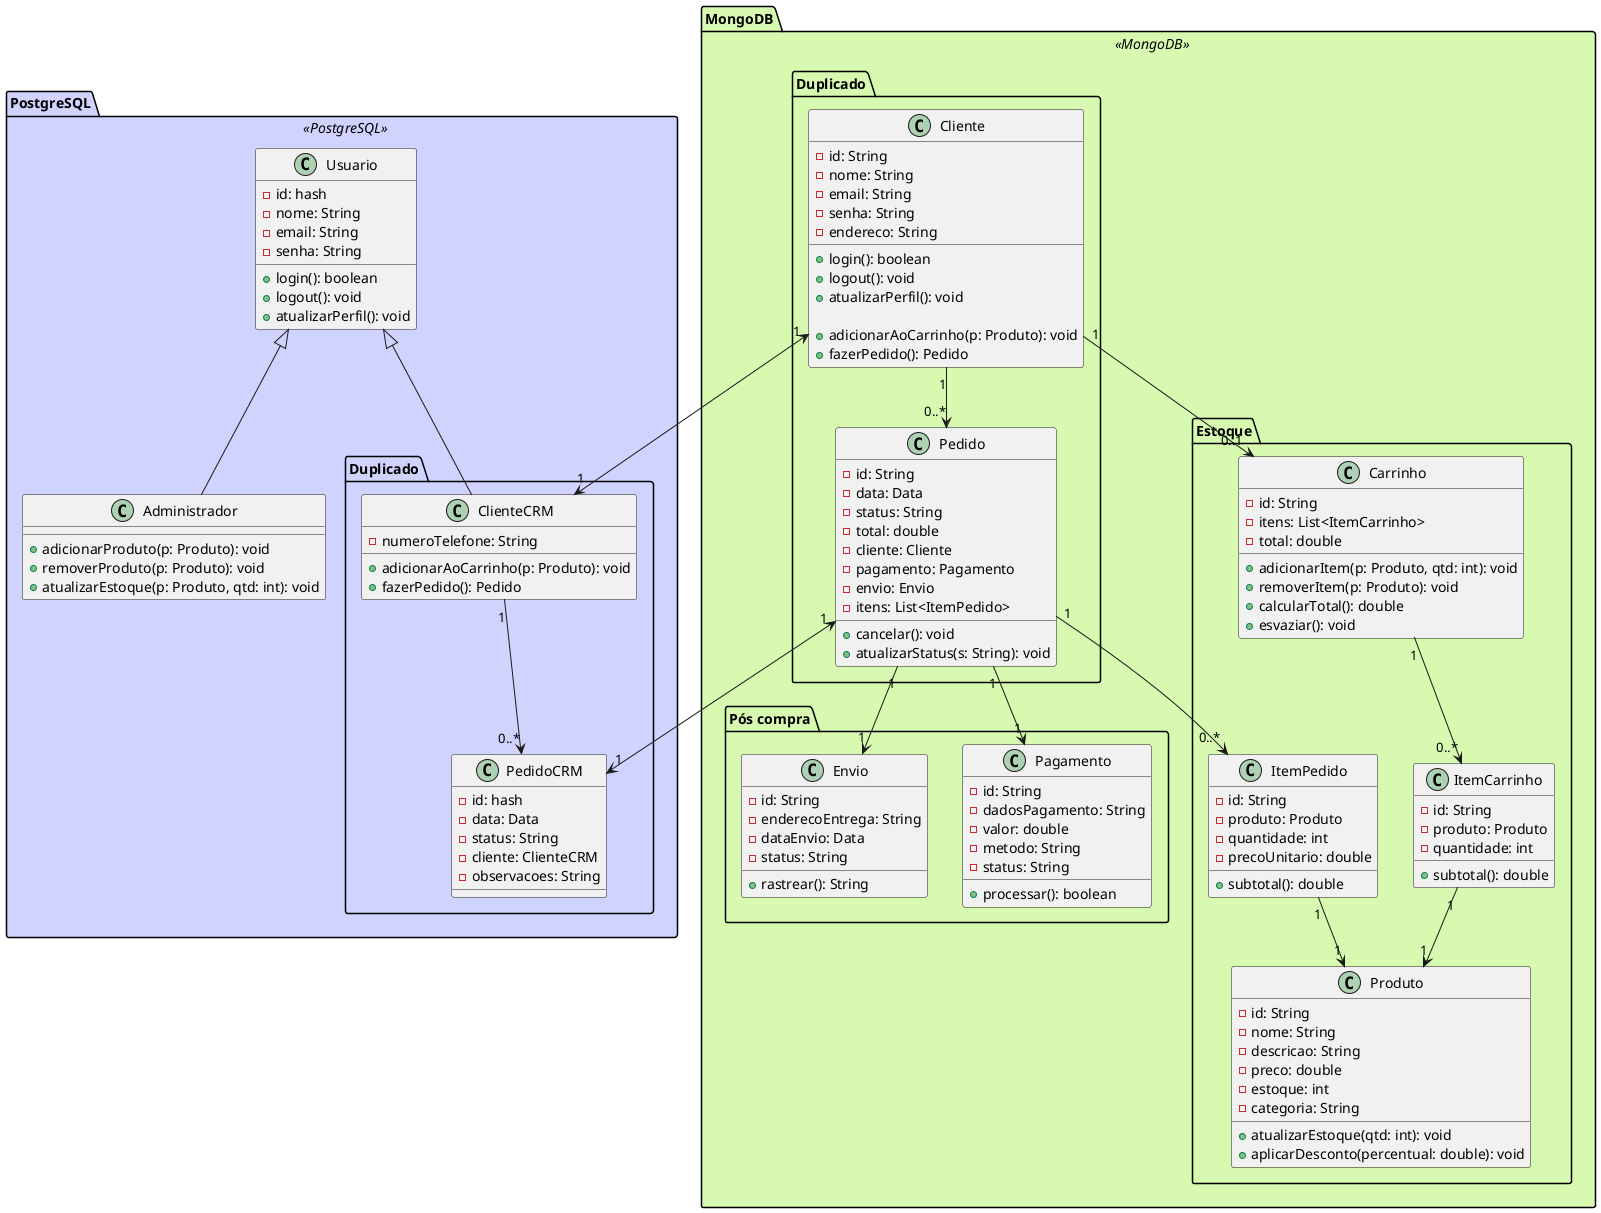 @startuml diagrama-classes-bd
' Diagrama de Classes - E-commerce Completo com Cardinalidade

skinparam package {
  BackgroundColor<<MongoDB>> #d7fab0ff
  BackgroundColor<<PostgreSQL>> #d1d3ffff
  BorderColor Black
}

package "PostgreSQL" <<PostgreSQL>> {
  class Usuario {
    - id: hash
    - nome: String
    - email: String
    - senha: String
    + login(): boolean
    + logout(): void
    + atualizarPerfil(): void
  }
  class Administrador {
    + adicionarProduto(p: Produto): void
    + removerProduto(p: Produto): void
    + atualizarEstoque(p: Produto, qtd: int): void
  }

  package Duplicado{
    class ClienteCRM {
      - numeroTelefone: String
      + adicionarAoCarrinho(p: Produto): void
      + fazerPedido(): Pedido
    }

    class PedidoCRM {
      - id: hash
      - data: Data
      - status: String
      - cliente: ClienteCRM
      - observacoes: String
    }
  }
}

package "MongoDB" <<MongoDB>>{
  package Duplicado{
    class Cliente{
      - id: String
      - nome: String
      - email: String
      - senha: String
      - endereco: String

      + login(): boolean
      + logout(): void
      + atualizarPerfil(): void

      + adicionarAoCarrinho(p: Produto): void
      + fazerPedido(): Pedido
    }

    class Pedido {
      - id: String
      - data: Data
      - status: String
      - total: double
      - cliente: Cliente
      - pagamento: Pagamento
      - envio: Envio
      - itens: List<ItemPedido>
      + cancelar(): void
      + atualizarStatus(s: String): void
    }
  }

  package "Estoque"{
    class Produto {
      - id: String
      - nome: String
      - descricao: String
      - preco: double
      - estoque: int
      - categoria: String
      + atualizarEstoque(qtd: int): void
      + aplicarDesconto(percentual: double): void
    }

    class Carrinho {
      - id: String
      - itens: List<ItemCarrinho>
      - total: double
      + adicionarItem(p: Produto, qtd: int): void
      + removerItem(p: Produto): void
      + calcularTotal(): double
      + esvaziar(): void
    }

    class ItemCarrinho {
      - id: String
      - produto: Produto
      - quantidade: int
      + subtotal(): double
    }

    class ItemPedido {
      - id: String
      - produto: Produto
      - quantidade: int
      - precoUnitario: double
      + subtotal(): double
    }
  }

  package "Pós compra"{
    class Pagamento {
      - id: String
      - dadosPagamento: String
      - valor: double
      - metodo: String
      - status: String
      + processar(): boolean
    }

    class Envio {
      - id: String
      - enderecoEntrega: String
      - dataEnvio: Data
      - status: String
      + rastrear(): String
    }
  }
}

'
' Relações com Cardinalidade
'   Duplicidade entre os DBs
Cliente "1" <--> "1" ClienteCRM
Pedido "1" <--> "1" PedidoCRM

'   PostgreSQL
ClienteCRM "1" --> "0..*" PedidoCRM
Usuario <|-- Administrador
Usuario <|-- ClienteCRM

'   MongoDB
Pedido "1" --> "0..*" ItemPedido
ItemPedido "1" --> "1" Produto
Cliente "1" --> "0..1" Carrinho
Carrinho "1" --> "0..*" ItemCarrinho
ItemCarrinho "1" --> "1" Produto
Cliente "1" --> "0..*" Pedido
Pedido "1" --> "1" Pagamento
Pedido "1" --> "1" Envio

@enduml
